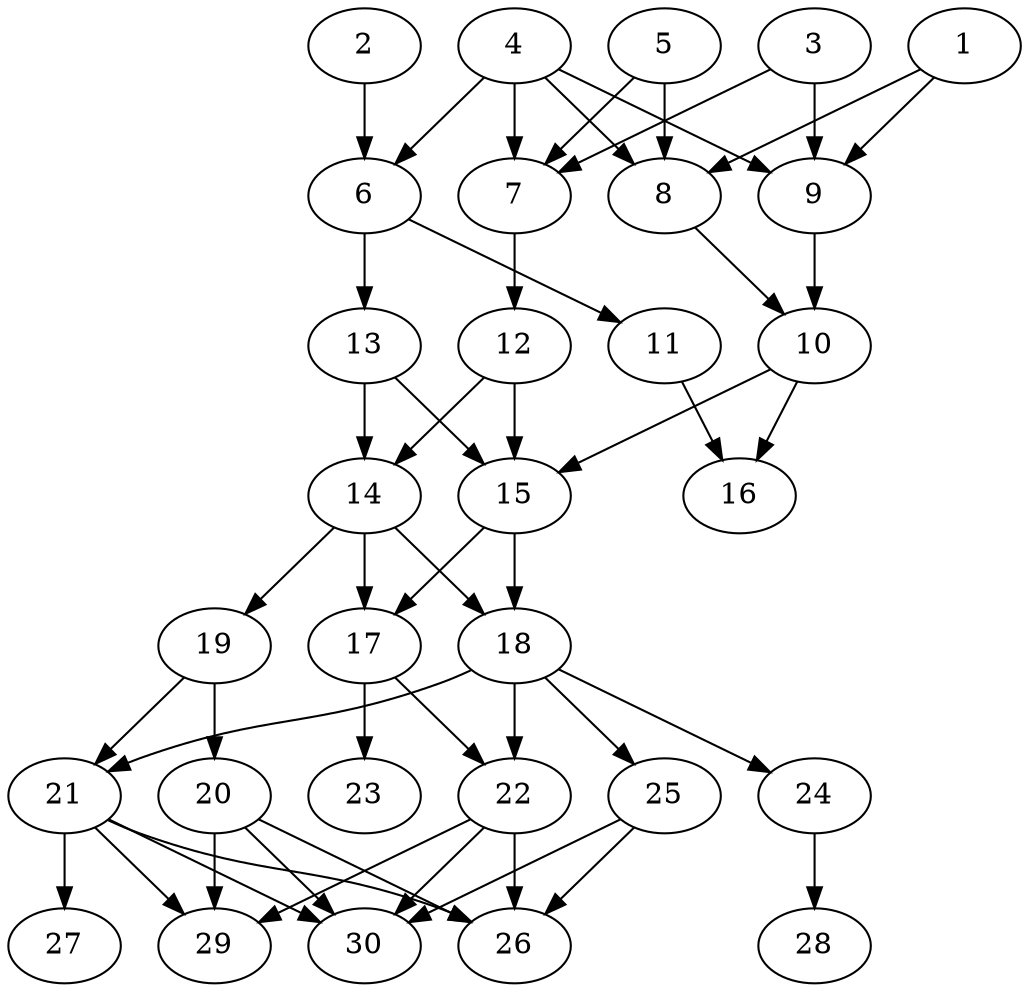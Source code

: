 // DAG automatically generated by daggen at Thu Oct  3 14:04:19 2019
// ./daggen --dot -n 30 --ccr 0.3 --fat 0.5 --regular 0.7 --density 0.6 --mindata 5242880 --maxdata 52428800 
digraph G {
  1 [size="29917867", alpha="0.19", expect_size="8975360"] 
  1 -> 8 [size ="8975360"]
  1 -> 9 [size ="8975360"]
  2 [size="58968747", alpha="0.19", expect_size="17690624"] 
  2 -> 6 [size ="17690624"]
  3 [size="71918933", alpha="0.01", expect_size="21575680"] 
  3 -> 7 [size ="21575680"]
  3 -> 9 [size ="21575680"]
  4 [size="53415253", alpha="0.18", expect_size="16024576"] 
  4 -> 6 [size ="16024576"]
  4 -> 7 [size ="16024576"]
  4 -> 8 [size ="16024576"]
  4 -> 9 [size ="16024576"]
  5 [size="55326720", alpha="0.20", expect_size="16598016"] 
  5 -> 7 [size ="16598016"]
  5 -> 8 [size ="16598016"]
  6 [size="140042240", alpha="0.17", expect_size="42012672"] 
  6 -> 11 [size ="42012672"]
  6 -> 13 [size ="42012672"]
  7 [size="35915093", alpha="0.02", expect_size="10774528"] 
  7 -> 12 [size ="10774528"]
  8 [size="78895787", alpha="0.17", expect_size="23668736"] 
  8 -> 10 [size ="23668736"]
  9 [size="48332800", alpha="0.02", expect_size="14499840"] 
  9 -> 10 [size ="14499840"]
  10 [size="53964800", alpha="0.01", expect_size="16189440"] 
  10 -> 15 [size ="16189440"]
  10 -> 16 [size ="16189440"]
  11 [size="46530560", alpha="0.08", expect_size="13959168"] 
  11 -> 16 [size ="13959168"]
  12 [size="40495787", alpha="0.11", expect_size="12148736"] 
  12 -> 14 [size ="12148736"]
  12 -> 15 [size ="12148736"]
  13 [size="32651947", alpha="0.19", expect_size="9795584"] 
  13 -> 14 [size ="9795584"]
  13 -> 15 [size ="9795584"]
  14 [size="37065387", alpha="0.01", expect_size="11119616"] 
  14 -> 17 [size ="11119616"]
  14 -> 18 [size ="11119616"]
  14 -> 19 [size ="11119616"]
  15 [size="17500160", alpha="0.14", expect_size="5250048"] 
  15 -> 17 [size ="5250048"]
  15 -> 18 [size ="5250048"]
  16 [size="173472427", alpha="0.18", expect_size="52041728"] 
  17 [size="150432427", alpha="0.09", expect_size="45129728"] 
  17 -> 22 [size ="45129728"]
  17 -> 23 [size ="45129728"]
  18 [size="168806400", alpha="0.18", expect_size="50641920"] 
  18 -> 21 [size ="50641920"]
  18 -> 22 [size ="50641920"]
  18 -> 24 [size ="50641920"]
  18 -> 25 [size ="50641920"]
  19 [size="145227093", alpha="0.11", expect_size="43568128"] 
  19 -> 20 [size ="43568128"]
  19 -> 21 [size ="43568128"]
  20 [size="159501653", alpha="0.06", expect_size="47850496"] 
  20 -> 26 [size ="47850496"]
  20 -> 29 [size ="47850496"]
  20 -> 30 [size ="47850496"]
  21 [size="166024533", alpha="0.02", expect_size="49807360"] 
  21 -> 26 [size ="49807360"]
  21 -> 27 [size ="49807360"]
  21 -> 29 [size ="49807360"]
  21 -> 30 [size ="49807360"]
  22 [size="74755413", alpha="0.03", expect_size="22426624"] 
  22 -> 26 [size ="22426624"]
  22 -> 29 [size ="22426624"]
  22 -> 30 [size ="22426624"]
  23 [size="159167147", alpha="0.11", expect_size="47750144"] 
  24 [size="151729493", alpha="0.04", expect_size="45518848"] 
  24 -> 28 [size ="45518848"]
  25 [size="161515520", alpha="0.01", expect_size="48454656"] 
  25 -> 26 [size ="48454656"]
  25 -> 30 [size ="48454656"]
  26 [size="114182827", alpha="0.14", expect_size="34254848"] 
  27 [size="94576640", alpha="0.10", expect_size="28372992"] 
  28 [size="167144107", alpha="0.13", expect_size="50143232"] 
  29 [size="148797440", alpha="0.00", expect_size="44639232"] 
  30 [size="80192853", alpha="0.12", expect_size="24057856"] 
}

